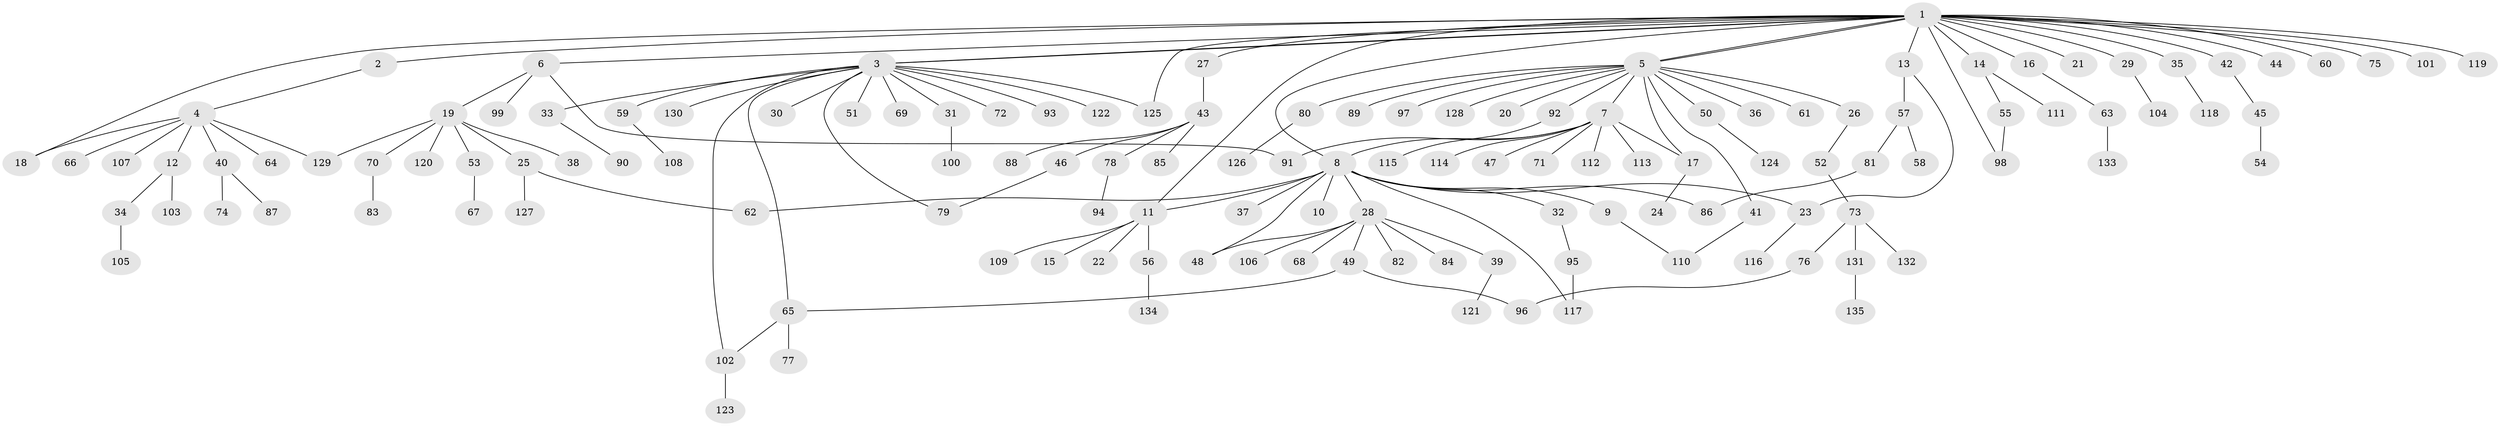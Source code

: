 // Generated by graph-tools (version 1.1) at 2025/14/03/09/25 04:14:34]
// undirected, 135 vertices, 154 edges
graph export_dot {
graph [start="1"]
  node [color=gray90,style=filled];
  1;
  2;
  3;
  4;
  5;
  6;
  7;
  8;
  9;
  10;
  11;
  12;
  13;
  14;
  15;
  16;
  17;
  18;
  19;
  20;
  21;
  22;
  23;
  24;
  25;
  26;
  27;
  28;
  29;
  30;
  31;
  32;
  33;
  34;
  35;
  36;
  37;
  38;
  39;
  40;
  41;
  42;
  43;
  44;
  45;
  46;
  47;
  48;
  49;
  50;
  51;
  52;
  53;
  54;
  55;
  56;
  57;
  58;
  59;
  60;
  61;
  62;
  63;
  64;
  65;
  66;
  67;
  68;
  69;
  70;
  71;
  72;
  73;
  74;
  75;
  76;
  77;
  78;
  79;
  80;
  81;
  82;
  83;
  84;
  85;
  86;
  87;
  88;
  89;
  90;
  91;
  92;
  93;
  94;
  95;
  96;
  97;
  98;
  99;
  100;
  101;
  102;
  103;
  104;
  105;
  106;
  107;
  108;
  109;
  110;
  111;
  112;
  113;
  114;
  115;
  116;
  117;
  118;
  119;
  120;
  121;
  122;
  123;
  124;
  125;
  126;
  127;
  128;
  129;
  130;
  131;
  132;
  133;
  134;
  135;
  1 -- 2;
  1 -- 3;
  1 -- 3;
  1 -- 5;
  1 -- 5;
  1 -- 6;
  1 -- 8;
  1 -- 11;
  1 -- 13;
  1 -- 14;
  1 -- 16;
  1 -- 18;
  1 -- 21;
  1 -- 27;
  1 -- 29;
  1 -- 35;
  1 -- 42;
  1 -- 44;
  1 -- 60;
  1 -- 75;
  1 -- 98;
  1 -- 101;
  1 -- 119;
  1 -- 125;
  2 -- 4;
  3 -- 30;
  3 -- 31;
  3 -- 33;
  3 -- 51;
  3 -- 59;
  3 -- 65;
  3 -- 69;
  3 -- 72;
  3 -- 79;
  3 -- 93;
  3 -- 102;
  3 -- 122;
  3 -- 125;
  3 -- 130;
  4 -- 12;
  4 -- 18;
  4 -- 40;
  4 -- 64;
  4 -- 66;
  4 -- 107;
  4 -- 129;
  5 -- 7;
  5 -- 17;
  5 -- 20;
  5 -- 26;
  5 -- 36;
  5 -- 41;
  5 -- 50;
  5 -- 61;
  5 -- 80;
  5 -- 89;
  5 -- 92;
  5 -- 97;
  5 -- 128;
  6 -- 19;
  6 -- 91;
  6 -- 99;
  7 -- 8;
  7 -- 17;
  7 -- 47;
  7 -- 71;
  7 -- 91;
  7 -- 112;
  7 -- 113;
  7 -- 114;
  8 -- 9;
  8 -- 10;
  8 -- 11;
  8 -- 23;
  8 -- 28;
  8 -- 32;
  8 -- 37;
  8 -- 48;
  8 -- 62;
  8 -- 86;
  8 -- 117;
  9 -- 110;
  11 -- 15;
  11 -- 22;
  11 -- 56;
  11 -- 109;
  12 -- 34;
  12 -- 103;
  13 -- 23;
  13 -- 57;
  14 -- 55;
  14 -- 111;
  16 -- 63;
  17 -- 24;
  19 -- 25;
  19 -- 38;
  19 -- 53;
  19 -- 70;
  19 -- 120;
  19 -- 129;
  23 -- 116;
  25 -- 62;
  25 -- 127;
  26 -- 52;
  27 -- 43;
  28 -- 39;
  28 -- 48;
  28 -- 49;
  28 -- 68;
  28 -- 82;
  28 -- 84;
  28 -- 106;
  29 -- 104;
  31 -- 100;
  32 -- 95;
  33 -- 90;
  34 -- 105;
  35 -- 118;
  39 -- 121;
  40 -- 74;
  40 -- 87;
  41 -- 110;
  42 -- 45;
  43 -- 46;
  43 -- 78;
  43 -- 85;
  43 -- 88;
  45 -- 54;
  46 -- 79;
  49 -- 65;
  49 -- 96;
  50 -- 124;
  52 -- 73;
  53 -- 67;
  55 -- 98;
  56 -- 134;
  57 -- 58;
  57 -- 81;
  59 -- 108;
  63 -- 133;
  65 -- 77;
  65 -- 102;
  70 -- 83;
  73 -- 76;
  73 -- 131;
  73 -- 132;
  76 -- 96;
  78 -- 94;
  80 -- 126;
  81 -- 86;
  92 -- 115;
  95 -- 117;
  102 -- 123;
  131 -- 135;
}
